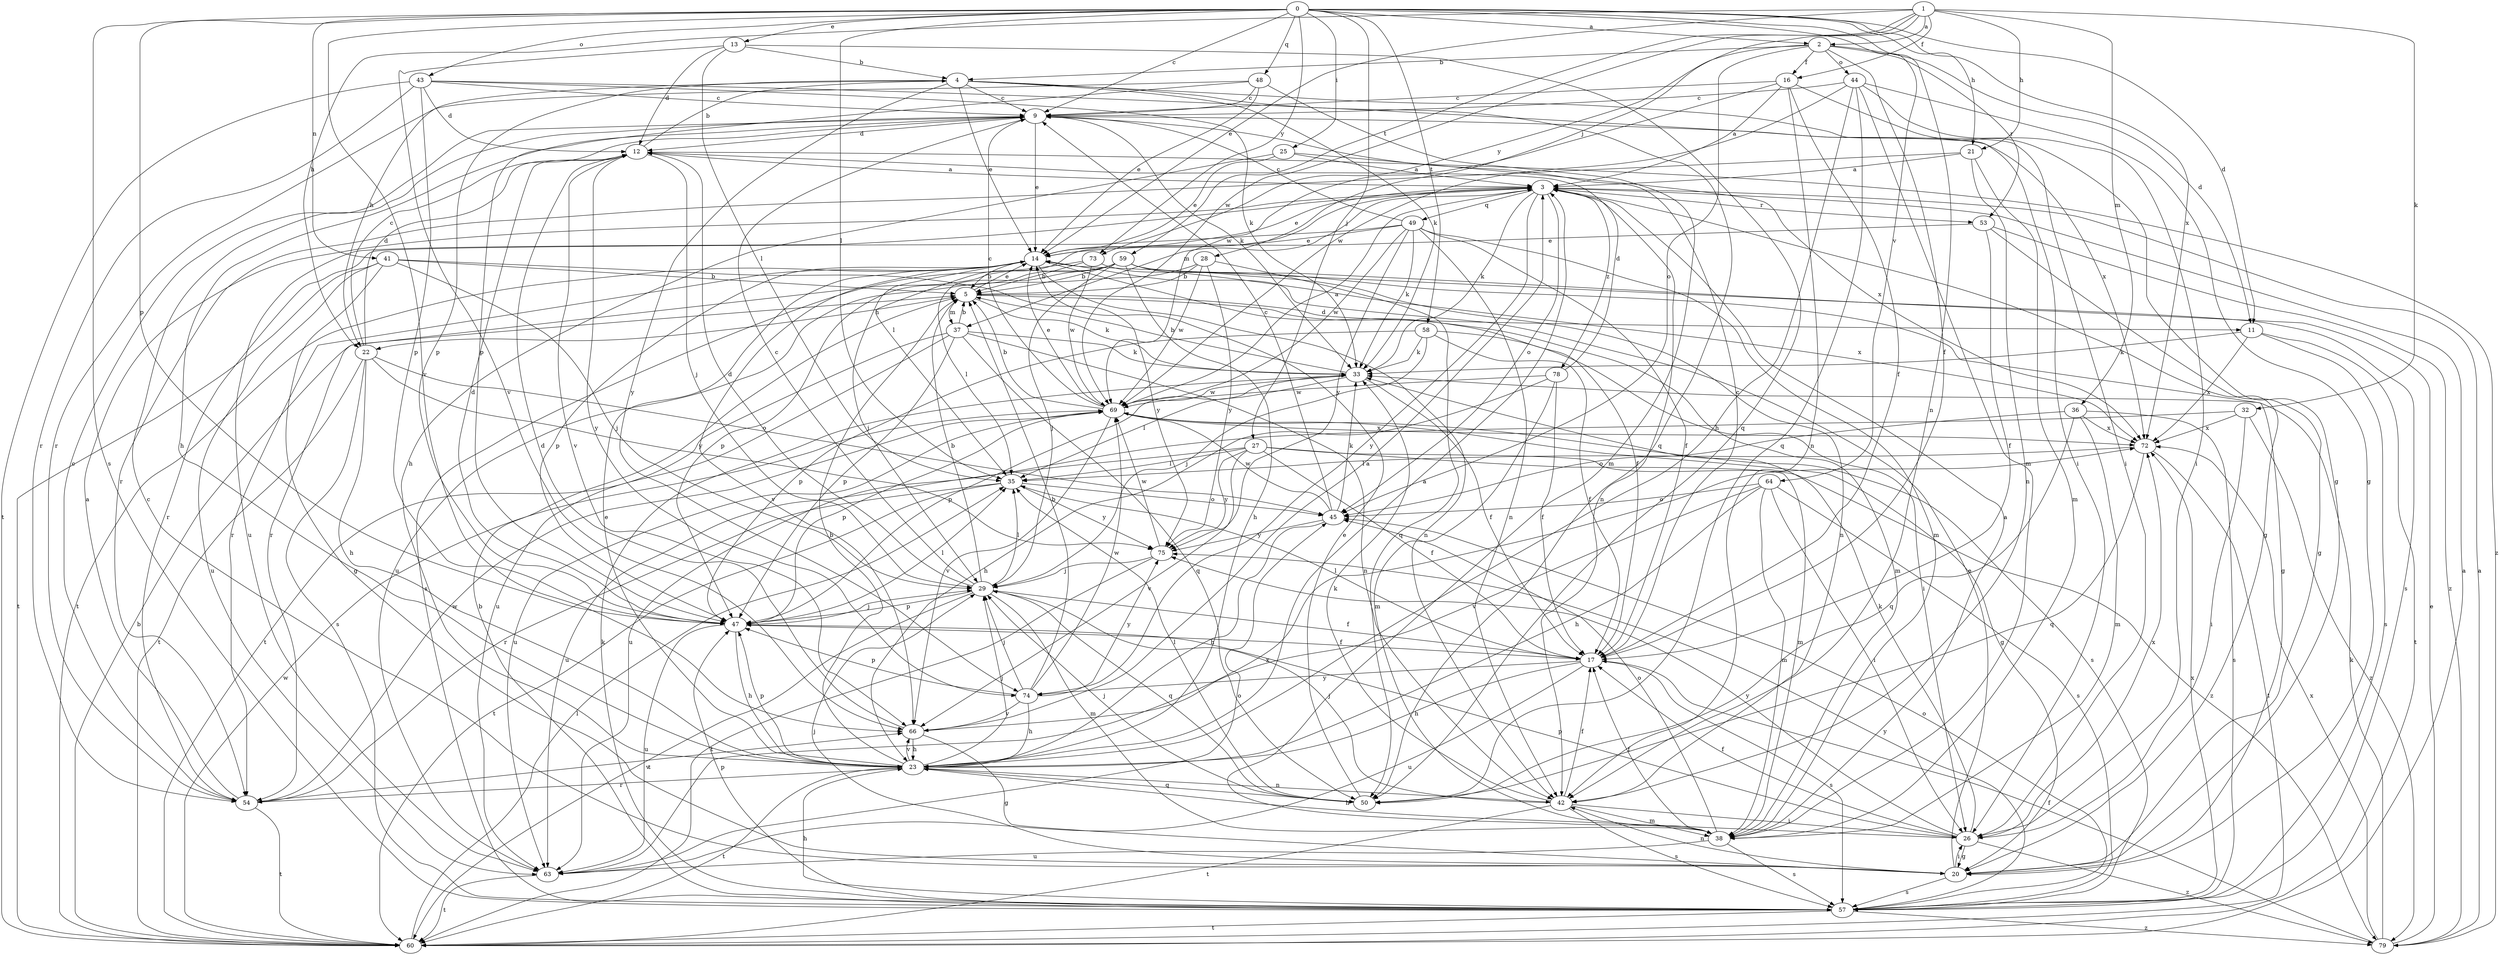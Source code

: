 strict digraph  {
0;
1;
2;
3;
4;
5;
9;
11;
12;
13;
14;
16;
17;
20;
21;
22;
23;
25;
26;
27;
28;
29;
32;
33;
35;
36;
37;
38;
41;
42;
43;
44;
45;
47;
48;
49;
50;
53;
54;
57;
58;
59;
60;
63;
64;
66;
69;
72;
73;
74;
75;
78;
79;
0 -> 2  [label=a];
0 -> 9  [label=c];
0 -> 11  [label=d];
0 -> 13  [label=e];
0 -> 21  [label=h];
0 -> 25  [label=i];
0 -> 27  [label=j];
0 -> 35  [label=l];
0 -> 41  [label=n];
0 -> 42  [label=n];
0 -> 43  [label=o];
0 -> 47  [label=p];
0 -> 48  [label=q];
0 -> 57  [label=s];
0 -> 58  [label=t];
0 -> 64  [label=v];
0 -> 66  [label=v];
0 -> 72  [label=x];
0 -> 73  [label=y];
1 -> 2  [label=a];
1 -> 14  [label=e];
1 -> 16  [label=f];
1 -> 21  [label=h];
1 -> 22  [label=h];
1 -> 28  [label=j];
1 -> 32  [label=k];
1 -> 36  [label=m];
1 -> 59  [label=t];
1 -> 69  [label=w];
2 -> 4  [label=b];
2 -> 11  [label=d];
2 -> 16  [label=f];
2 -> 17  [label=f];
2 -> 44  [label=o];
2 -> 45  [label=o];
2 -> 53  [label=r];
2 -> 73  [label=y];
3 -> 14  [label=e];
3 -> 20  [label=g];
3 -> 33  [label=k];
3 -> 35  [label=l];
3 -> 37  [label=m];
3 -> 42  [label=n];
3 -> 45  [label=o];
3 -> 49  [label=q];
3 -> 53  [label=r];
3 -> 63  [label=u];
3 -> 74  [label=y];
3 -> 78  [label=z];
4 -> 9  [label=c];
4 -> 14  [label=e];
4 -> 22  [label=h];
4 -> 26  [label=i];
4 -> 33  [label=k];
4 -> 47  [label=p];
4 -> 50  [label=q];
4 -> 74  [label=y];
5 -> 11  [label=d];
5 -> 14  [label=e];
5 -> 22  [label=h];
5 -> 33  [label=k];
5 -> 37  [label=m];
5 -> 38  [label=m];
9 -> 12  [label=d];
9 -> 14  [label=e];
9 -> 23  [label=h];
9 -> 33  [label=k];
9 -> 72  [label=x];
11 -> 33  [label=k];
11 -> 57  [label=s];
11 -> 60  [label=t];
11 -> 72  [label=x];
12 -> 3  [label=a];
12 -> 4  [label=b];
12 -> 29  [label=j];
12 -> 66  [label=v];
12 -> 74  [label=y];
12 -> 79  [label=z];
13 -> 4  [label=b];
13 -> 12  [label=d];
13 -> 35  [label=l];
13 -> 50  [label=q];
13 -> 66  [label=v];
14 -> 5  [label=b];
14 -> 17  [label=f];
14 -> 29  [label=j];
14 -> 42  [label=n];
14 -> 47  [label=p];
14 -> 54  [label=r];
14 -> 60  [label=t];
14 -> 66  [label=v];
16 -> 3  [label=a];
16 -> 9  [label=c];
16 -> 17  [label=f];
16 -> 20  [label=g];
16 -> 42  [label=n];
16 -> 69  [label=w];
17 -> 9  [label=c];
17 -> 23  [label=h];
17 -> 35  [label=l];
17 -> 57  [label=s];
17 -> 63  [label=u];
17 -> 74  [label=y];
20 -> 9  [label=c];
20 -> 14  [label=e];
20 -> 26  [label=i];
20 -> 29  [label=j];
20 -> 42  [label=n];
20 -> 57  [label=s];
21 -> 3  [label=a];
21 -> 38  [label=m];
21 -> 42  [label=n];
21 -> 54  [label=r];
22 -> 9  [label=c];
22 -> 12  [label=d];
22 -> 23  [label=h];
22 -> 45  [label=o];
22 -> 57  [label=s];
22 -> 60  [label=t];
22 -> 75  [label=y];
23 -> 3  [label=a];
23 -> 5  [label=b];
23 -> 14  [label=e];
23 -> 29  [label=j];
23 -> 42  [label=n];
23 -> 47  [label=p];
23 -> 50  [label=q];
23 -> 54  [label=r];
23 -> 60  [label=t];
23 -> 66  [label=v];
25 -> 3  [label=a];
25 -> 14  [label=e];
25 -> 23  [label=h];
25 -> 72  [label=x];
26 -> 17  [label=f];
26 -> 20  [label=g];
26 -> 23  [label=h];
26 -> 33  [label=k];
26 -> 47  [label=p];
26 -> 72  [label=x];
26 -> 75  [label=y];
26 -> 79  [label=z];
27 -> 17  [label=f];
27 -> 35  [label=l];
27 -> 38  [label=m];
27 -> 63  [label=u];
27 -> 66  [label=v];
27 -> 75  [label=y];
27 -> 79  [label=z];
28 -> 5  [label=b];
28 -> 50  [label=q];
28 -> 63  [label=u];
28 -> 69  [label=w];
28 -> 75  [label=y];
29 -> 5  [label=b];
29 -> 9  [label=c];
29 -> 12  [label=d];
29 -> 17  [label=f];
29 -> 35  [label=l];
29 -> 38  [label=m];
29 -> 47  [label=p];
29 -> 50  [label=q];
29 -> 60  [label=t];
32 -> 26  [label=i];
32 -> 63  [label=u];
32 -> 72  [label=x];
32 -> 79  [label=z];
33 -> 5  [label=b];
33 -> 17  [label=f];
33 -> 35  [label=l];
33 -> 47  [label=p];
33 -> 69  [label=w];
35 -> 45  [label=o];
35 -> 54  [label=r];
35 -> 60  [label=t];
35 -> 75  [label=y];
36 -> 38  [label=m];
36 -> 45  [label=o];
36 -> 50  [label=q];
36 -> 57  [label=s];
36 -> 72  [label=x];
37 -> 5  [label=b];
37 -> 33  [label=k];
37 -> 42  [label=n];
37 -> 47  [label=p];
37 -> 50  [label=q];
37 -> 60  [label=t];
37 -> 63  [label=u];
38 -> 3  [label=a];
38 -> 17  [label=f];
38 -> 45  [label=o];
38 -> 57  [label=s];
38 -> 63  [label=u];
41 -> 5  [label=b];
41 -> 20  [label=g];
41 -> 29  [label=j];
41 -> 60  [label=t];
41 -> 63  [label=u];
41 -> 75  [label=y];
42 -> 17  [label=f];
42 -> 26  [label=i];
42 -> 29  [label=j];
42 -> 33  [label=k];
42 -> 38  [label=m];
42 -> 57  [label=s];
42 -> 60  [label=t];
43 -> 9  [label=c];
43 -> 12  [label=d];
43 -> 26  [label=i];
43 -> 33  [label=k];
43 -> 47  [label=p];
43 -> 54  [label=r];
43 -> 60  [label=t];
44 -> 9  [label=c];
44 -> 20  [label=g];
44 -> 23  [label=h];
44 -> 26  [label=i];
44 -> 38  [label=m];
44 -> 50  [label=q];
44 -> 69  [label=w];
45 -> 9  [label=c];
45 -> 23  [label=h];
45 -> 33  [label=k];
45 -> 69  [label=w];
45 -> 75  [label=y];
47 -> 12  [label=d];
47 -> 17  [label=f];
47 -> 23  [label=h];
47 -> 29  [label=j];
47 -> 35  [label=l];
47 -> 63  [label=u];
48 -> 9  [label=c];
48 -> 14  [label=e];
48 -> 38  [label=m];
48 -> 47  [label=p];
48 -> 54  [label=r];
49 -> 9  [label=c];
49 -> 14  [label=e];
49 -> 17  [label=f];
49 -> 33  [label=k];
49 -> 38  [label=m];
49 -> 42  [label=n];
49 -> 54  [label=r];
49 -> 69  [label=w];
49 -> 75  [label=y];
50 -> 14  [label=e];
50 -> 29  [label=j];
50 -> 35  [label=l];
53 -> 14  [label=e];
53 -> 17  [label=f];
53 -> 20  [label=g];
53 -> 79  [label=z];
54 -> 3  [label=a];
54 -> 9  [label=c];
54 -> 60  [label=t];
54 -> 66  [label=v];
54 -> 69  [label=w];
57 -> 5  [label=b];
57 -> 23  [label=h];
57 -> 33  [label=k];
57 -> 45  [label=o];
57 -> 47  [label=p];
57 -> 60  [label=t];
57 -> 72  [label=x];
57 -> 75  [label=y];
57 -> 79  [label=z];
58 -> 17  [label=f];
58 -> 26  [label=i];
58 -> 29  [label=j];
58 -> 33  [label=k];
58 -> 47  [label=p];
59 -> 5  [label=b];
59 -> 20  [label=g];
59 -> 23  [label=h];
59 -> 29  [label=j];
59 -> 35  [label=l];
59 -> 42  [label=n];
59 -> 47  [label=p];
59 -> 54  [label=r];
59 -> 57  [label=s];
60 -> 3  [label=a];
60 -> 5  [label=b];
60 -> 35  [label=l];
60 -> 69  [label=w];
63 -> 45  [label=o];
63 -> 60  [label=t];
63 -> 72  [label=x];
64 -> 23  [label=h];
64 -> 26  [label=i];
64 -> 38  [label=m];
64 -> 45  [label=o];
64 -> 57  [label=s];
64 -> 66  [label=v];
66 -> 3  [label=a];
66 -> 12  [label=d];
66 -> 20  [label=g];
66 -> 23  [label=h];
69 -> 3  [label=a];
69 -> 5  [label=b];
69 -> 9  [label=c];
69 -> 14  [label=e];
69 -> 20  [label=g];
69 -> 47  [label=p];
69 -> 57  [label=s];
69 -> 63  [label=u];
69 -> 66  [label=v];
69 -> 72  [label=x];
72 -> 35  [label=l];
72 -> 50  [label=q];
72 -> 60  [label=t];
73 -> 5  [label=b];
73 -> 57  [label=s];
73 -> 69  [label=w];
73 -> 72  [label=x];
74 -> 5  [label=b];
74 -> 23  [label=h];
74 -> 29  [label=j];
74 -> 47  [label=p];
74 -> 66  [label=v];
74 -> 69  [label=w];
74 -> 75  [label=y];
75 -> 29  [label=j];
75 -> 60  [label=t];
75 -> 69  [label=w];
78 -> 12  [label=d];
78 -> 17  [label=f];
78 -> 23  [label=h];
78 -> 38  [label=m];
78 -> 69  [label=w];
79 -> 3  [label=a];
79 -> 14  [label=e];
79 -> 17  [label=f];
79 -> 33  [label=k];
79 -> 72  [label=x];
}
